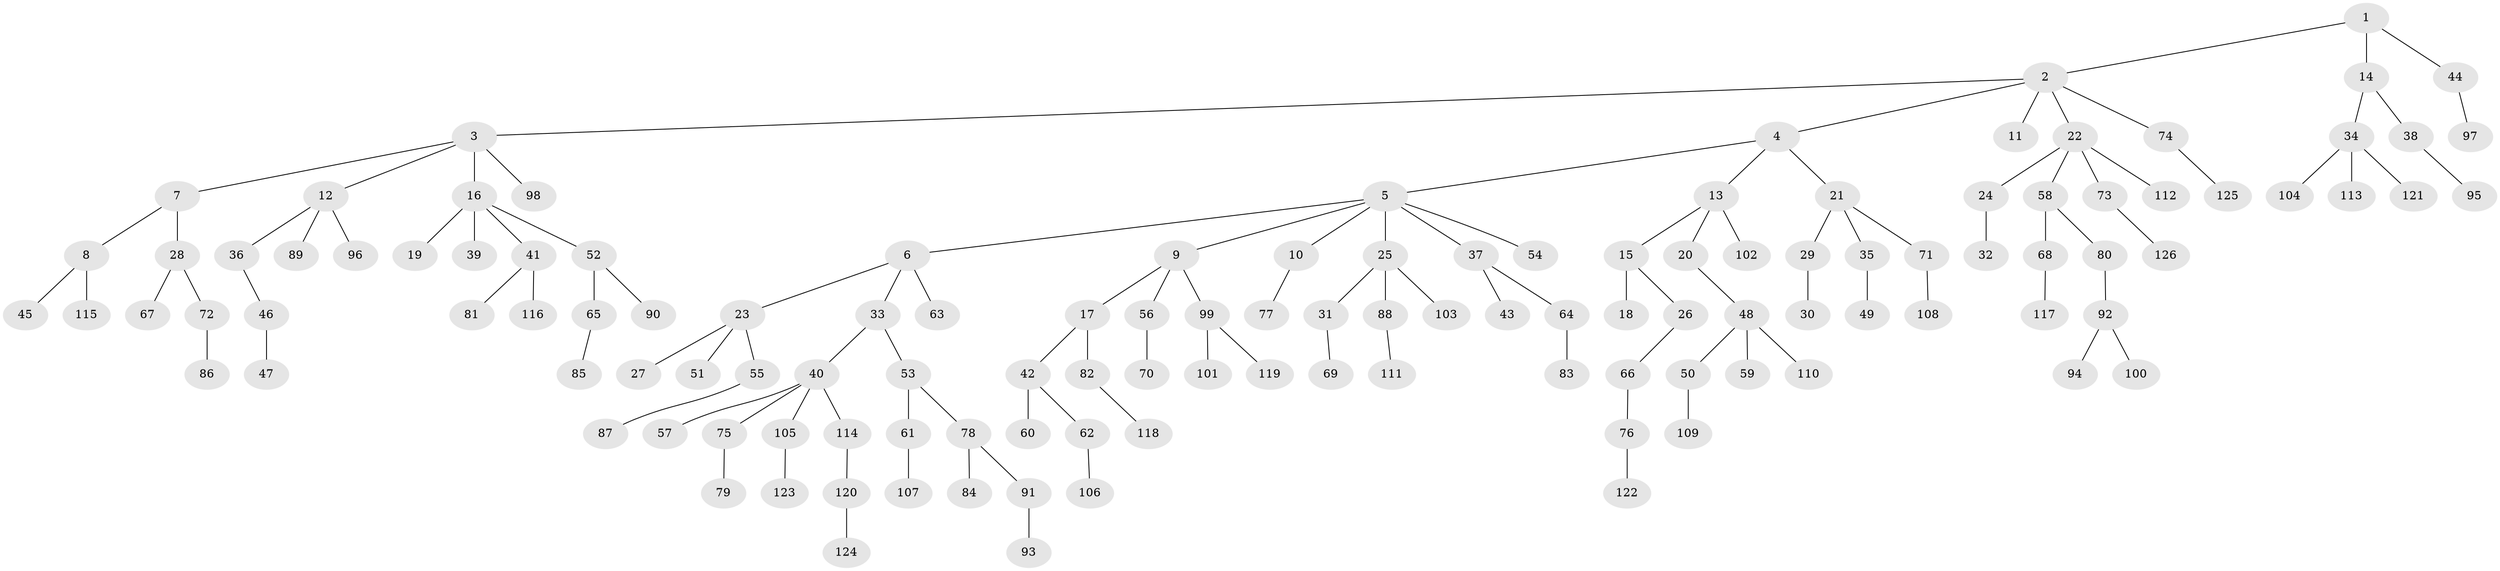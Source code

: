 // Generated by graph-tools (version 1.1) at 2025/02/03/09/25 03:02:27]
// undirected, 126 vertices, 125 edges
graph export_dot {
graph [start="1"]
  node [color=gray90,style=filled];
  1;
  2;
  3;
  4;
  5;
  6;
  7;
  8;
  9;
  10;
  11;
  12;
  13;
  14;
  15;
  16;
  17;
  18;
  19;
  20;
  21;
  22;
  23;
  24;
  25;
  26;
  27;
  28;
  29;
  30;
  31;
  32;
  33;
  34;
  35;
  36;
  37;
  38;
  39;
  40;
  41;
  42;
  43;
  44;
  45;
  46;
  47;
  48;
  49;
  50;
  51;
  52;
  53;
  54;
  55;
  56;
  57;
  58;
  59;
  60;
  61;
  62;
  63;
  64;
  65;
  66;
  67;
  68;
  69;
  70;
  71;
  72;
  73;
  74;
  75;
  76;
  77;
  78;
  79;
  80;
  81;
  82;
  83;
  84;
  85;
  86;
  87;
  88;
  89;
  90;
  91;
  92;
  93;
  94;
  95;
  96;
  97;
  98;
  99;
  100;
  101;
  102;
  103;
  104;
  105;
  106;
  107;
  108;
  109;
  110;
  111;
  112;
  113;
  114;
  115;
  116;
  117;
  118;
  119;
  120;
  121;
  122;
  123;
  124;
  125;
  126;
  1 -- 2;
  1 -- 14;
  1 -- 44;
  2 -- 3;
  2 -- 4;
  2 -- 11;
  2 -- 22;
  2 -- 74;
  3 -- 7;
  3 -- 12;
  3 -- 16;
  3 -- 98;
  4 -- 5;
  4 -- 13;
  4 -- 21;
  5 -- 6;
  5 -- 9;
  5 -- 10;
  5 -- 25;
  5 -- 37;
  5 -- 54;
  6 -- 23;
  6 -- 33;
  6 -- 63;
  7 -- 8;
  7 -- 28;
  8 -- 45;
  8 -- 115;
  9 -- 17;
  9 -- 56;
  9 -- 99;
  10 -- 77;
  12 -- 36;
  12 -- 89;
  12 -- 96;
  13 -- 15;
  13 -- 20;
  13 -- 102;
  14 -- 34;
  14 -- 38;
  15 -- 18;
  15 -- 26;
  16 -- 19;
  16 -- 39;
  16 -- 41;
  16 -- 52;
  17 -- 42;
  17 -- 82;
  20 -- 48;
  21 -- 29;
  21 -- 35;
  21 -- 71;
  22 -- 24;
  22 -- 58;
  22 -- 73;
  22 -- 112;
  23 -- 27;
  23 -- 51;
  23 -- 55;
  24 -- 32;
  25 -- 31;
  25 -- 88;
  25 -- 103;
  26 -- 66;
  28 -- 67;
  28 -- 72;
  29 -- 30;
  31 -- 69;
  33 -- 40;
  33 -- 53;
  34 -- 104;
  34 -- 113;
  34 -- 121;
  35 -- 49;
  36 -- 46;
  37 -- 43;
  37 -- 64;
  38 -- 95;
  40 -- 57;
  40 -- 75;
  40 -- 105;
  40 -- 114;
  41 -- 81;
  41 -- 116;
  42 -- 60;
  42 -- 62;
  44 -- 97;
  46 -- 47;
  48 -- 50;
  48 -- 59;
  48 -- 110;
  50 -- 109;
  52 -- 65;
  52 -- 90;
  53 -- 61;
  53 -- 78;
  55 -- 87;
  56 -- 70;
  58 -- 68;
  58 -- 80;
  61 -- 107;
  62 -- 106;
  64 -- 83;
  65 -- 85;
  66 -- 76;
  68 -- 117;
  71 -- 108;
  72 -- 86;
  73 -- 126;
  74 -- 125;
  75 -- 79;
  76 -- 122;
  78 -- 84;
  78 -- 91;
  80 -- 92;
  82 -- 118;
  88 -- 111;
  91 -- 93;
  92 -- 94;
  92 -- 100;
  99 -- 101;
  99 -- 119;
  105 -- 123;
  114 -- 120;
  120 -- 124;
}
